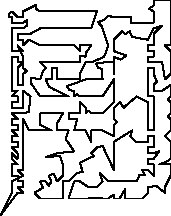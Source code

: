 unitsize(0.001cm);
// 55679.4
draw((200,400)--(0,0));
draw((0,0)--(300,400));
draw((300,400)--(400,400));
draw((400,400)--(300,500));
draw((300,500)--(400,500));
draw((400,500)--(400,600));
draw((400,600)--(300,600));
draw((300,600)--(300,700));
draw((300,700)--(200,700));
draw((200,700)--(200,800));
draw((200,800)--(200,900));
draw((200,900)--(300,900));
draw((300,900)--(200,1000));
draw((200,1000)--(200,1100));
draw((200,1100)--(300,1000));
draw((300,1000)--(300,1100));
draw((300,1100)--(200,1200));
draw((200,1200)--(300,1200));
draw((300,1200)--(300,1300));
draw((300,1300)--(200,1300));
draw((200,1300)--(200,1400));
draw((200,1400)--(300,1400));
draw((300,1400)--(200,1500));
draw((200,1500)--(300,1500));
draw((300,1500)--(300,1600));
draw((300,1600)--(200,1600));
draw((200,1600)--(200,1700));
draw((200,1700)--(300,1700));
draw((300,1700)--(200,1800));
draw((200,1800)--(300,1800));
draw((300,1800)--(400,1800));
draw((400,1800)--(500,1829));
draw((500,1829)--(530,2100));
draw((530,2100)--(400,2200));
draw((400,2200)--(400,2100));
draw((400,2100)--(400,2000));
draw((400,2000)--(400,1900));
draw((400,1900)--(300,1900));
draw((300,1900)--(200,1900));
draw((200,1900)--(200,2000));
draw((200,2000)--(300,2000));
draw((300,2000)--(300,2100));
draw((300,2100)--(200,2100));
draw((200,2100)--(300,2200));
draw((300,2200)--(200,2200));
draw((200,2200)--(200,2300));
draw((200,2300)--(200,2400));
draw((200,2400)--(200,2500));
draw((200,2500)--(200,2600));
draw((200,2600)--(200,2700));
draw((200,2700)--(200,2800));
draw((200,2800)--(300,2800));
draw((300,2800)--(300,2700));
draw((300,2700)--(400,2700));
draw((400,2700)--(300,2600));
draw((300,2600)--(300,2500));
draw((300,2500)--(300,2400));
draw((300,2400)--(300,2300));
draw((300,2300)--(400,2300));
draw((400,2300)--(400,2400));
draw((400,2400)--(400,2500));
draw((400,2500)--(469,2550));
draw((469,2550)--(400,2600));
draw((400,2600)--(400,2800));
draw((400,2800)--(300,3000));
draw((300,3000)--(400,2900));
draw((400,2900)--(300,2900));
draw((300,2900)--(200,2900));
draw((200,2900)--(200,3000));
draw((200,3000)--(200,3100));
draw((200,3100)--(200,3200));
draw((200,3200)--(200,3300));
draw((200,3300)--(300,3300));
draw((300,3300)--(400,3300));
draw((400,3300)--(469,3350));
draw((469,3350)--(469,3450));
draw((469,3450)--(400,3400));
draw((400,3400)--(300,3400));
draw((300,3400)--(200,3400));
draw((200,3400)--(200,3500));
draw((200,3500)--(150,3500));
draw((150,3500)--(150,3550));
draw((150,3550)--(200,3600));
draw((200,3600)--(300,3500));
draw((300,3500)--(400,3500));
draw((400,3500)--(400,3600));
draw((400,3600)--(620,3709));
draw((620,3709)--(620,3650));
draw((620,3650)--(700,3600));
draw((700,3600)--(800,3600));
draw((800,3600)--(900,3600));
draw((900,3600)--(1000,3600));
draw((1000,3600)--(1100,3600));
draw((1100,3600)--(1200,3600));
draw((1200,3600)--(1300,3600));
draw((1300,3600)--(1400,3600));
draw((1400,3600)--(1500,3600));
draw((1500,3600)--(1600,3600));
draw((1600,3600)--(1700,3600));
draw((1700,3600)--(1600,3300));
draw((1600,3300)--(1500,3300));
draw((1500,3300)--(1400,3300));
draw((1400,3300)--(1300,3300));
draw((1300,3300)--(1200,3300));
draw((1200,3300)--(1100,3300));
draw((1100,3300)--(1000,3300));
draw((1000,3300)--(900,3300));
draw((900,3300)--(800,3300));
draw((800,3300)--(700,3300));
draw((700,3300)--(520,3200));
draw((520,3200)--(400,3200));
draw((400,3200)--(300,3200));
draw((300,3200)--(300,3100));
draw((300,3100)--(400,3100));
draw((400,3100)--(400,3000));
draw((400,3000)--(500,3100));
draw((500,3100)--(700,3000));
draw((700,3000)--(800,3000));
draw((800,3000)--(900,3000));
draw((900,3000)--(1000,3000));
draw((1000,3000)--(1100,3000));
draw((1100,3000)--(1200,3000));
draw((1200,3000)--(1300,3000));
draw((1300,3000)--(1400,2900));
draw((1400,2900)--(1400,3000));
draw((1400,3000)--(1500,3000));
draw((1500,3000)--(1600,3000));
draw((1600,3000)--(1500,2860));
draw((1500,2860)--(1500,2800));
draw((1500,2800)--(1400,2820));
draw((1400,2820)--(1400,2700));
draw((1400,2700)--(1300,2700));
draw((1300,2700)--(1200,2700));
draw((1200,2700)--(1100,2700));
draw((1100,2700)--(1000,2700));
draw((1000,2700)--(900,2700));
draw((900,2700)--(800,2700));
draw((800,2700)--(700,2700));
draw((700,2700)--(800,2600));
draw((800,2600)--(750,2550));
draw((750,2550)--(700,2400));
draw((700,2400)--(540,2430));
draw((540,2430)--(540,2330));
draw((540,2330)--(700,2100));
draw((700,2100)--(800,2100));
draw((800,2100)--(900,2100));
draw((900,2100)--(1000,2100));
draw((1000,2100)--(1100,2100));
draw((1100,2100)--(1200,2100));
draw((1200,2100)--(950,2220));
draw((950,2220)--(850,2280));
draw((850,2280)--(800,2400));
draw((800,2400)--(900,2400));
draw((900,2400)--(910,2600));
draw((910,2600)--(1000,2600));
draw((1000,2600)--(1000,2400));
draw((1000,2400)--(1100,2400));
draw((1100,2400)--(1200,2400));
draw((1200,2400)--(1300,2400));
draw((1300,2400)--(1400,2400));
draw((1400,2400)--(1400,2500));
draw((1400,2500)--(1500,2700));
draw((1500,2700)--(1600,2700));
draw((1600,2700)--(1829,2800));
draw((1829,2800)--(1900,3000));
draw((1900,3000)--(1790,3330));
draw((1790,3330)--(1720,3409));
draw((1720,3409)--(1829,3450));
draw((1829,3450)--(1900,3520));
draw((1900,3520)--(2000,3500));
draw((2000,3500)--(2300,3500));
draw((2300,3500)--(2300,3400));
draw((2300,3400)--(2600,3400));
draw((2600,3400)--(2700,3400));
draw((2700,3400)--(2700,3500));
draw((2700,3500)--(2700,3600));
draw((2700,3600)--(2620,3650));
draw((2620,3650)--(2700,3700));
draw((2700,3700)--(2700,3800));
draw((2700,3800)--(3000,3800));
draw((3000,3800)--(3000,3700));
draw((3000,3700)--(3000,3600));
draw((3000,3600)--(3000,3500));
draw((3000,3500)--(3000,3400));
draw((3000,3400)--(3000,3300));
draw((3000,3300)--(3000,3200));
draw((3000,3200)--(3000,3100));
draw((3000,3100)--(3000,3000));
draw((3000,3000)--(2900,3000));
draw((2900,3000)--(3000,2900));
draw((3000,2900)--(3000,2800));
draw((3000,2800)--(3000,2700));
draw((3000,2700)--(3000,2600));
draw((3000,2600)--(3000,2500));
draw((3000,2500)--(2900,2400));
draw((2900,2400)--(2850,2700));
draw((2850,2700)--(2700,2700));
draw((2700,2700)--(2600,2700));
draw((2600,2700)--(2600,2800));
draw((2600,2800)--(2700,2800));
draw((2700,2800)--(2700,2900));
draw((2700,2900)--(2600,2900));
draw((2600,2900)--(2600,3000));
draw((2600,3000)--(2700,3000));
draw((2700,3000)--(2700,3100));
draw((2700,3100)--(2700,3200));
draw((2700,3200)--(2850,3350));
draw((2850,3350)--(2700,3300));
draw((2700,3300)--(2600,3100));
draw((2600,3100)--(2320,3150));
draw((2320,3150)--(2280,3250));
draw((2280,3250)--(2200,3200));
draw((2200,3200)--(2150,3250));
draw((2150,3250)--(2100,3200));
draw((2100,3200)--(2050,3150));
draw((2050,3150)--(2000,3100));
draw((2000,3100)--(2000,3000));
draw((2000,3000)--(2000,2900));
draw((2000,2900)--(2220,2820));
draw((2220,2820)--(2120,2750));
draw((2120,2750)--(2000,2800));
draw((2000,2800)--(2000,2500));
draw((2000,2500)--(2000,2600));
draw((2000,2600)--(2000,2700));
draw((2000,2700)--(1829,2700));
draw((1829,2700)--(1690,2680));
draw((1690,2680)--(1720,2610));
draw((1720,2610)--(1790,2580));
draw((1790,2580)--(1800,2400));
draw((1800,2400)--(1700,2400));
draw((1700,2400)--(1600,2400));
draw((1600,2400)--(1500,2400));
draw((1500,2400)--(1170,2280));
draw((1170,2280)--(1220,2210));
draw((1220,2210)--(1300,2200));
draw((1300,2200)--(1300,2100));
draw((1300,2100)--(1350,2140));
draw((1350,2140)--(1400,2100));
draw((1400,2100)--(1500,2100));
draw((1500,2100)--(1600,2100));
draw((1600,2100)--(1700,2100));
draw((1700,2100)--(1800,2100));
draw((1800,2100)--(2000,2400));
draw((2000,2400)--(2000,2300));
draw((2000,2300)--(2000,2200));
draw((2000,2200)--(2000,2100));
draw((2000,2100)--(2000,2000));
draw((2000,2000)--(1800,1800));
draw((1800,1800)--(1700,1800));
draw((1700,1800)--(1600,1800));
draw((1600,1800)--(1550,1850));
draw((1550,1850)--(1500,1800));
draw((1500,1800)--(1500,1900));
draw((1500,1900)--(1400,2000));
draw((1400,2000)--(1400,1800));
draw((1400,1800)--(1300,1800));
draw((1300,1800)--(1200,1800));
draw((1200,1800)--(1200,1700));
draw((1200,1700)--(1350,1700));
draw((1350,1700)--(1300,1500));
draw((1300,1500)--(1400,1500));
draw((1400,1500)--(1500,1500));
draw((1500,1500)--(1600,1300));
draw((1600,1300)--(1600,1500));
draw((1600,1500)--(1700,1500));
draw((1700,1500)--(1800,1500));
draw((1800,1500)--(2000,1400));
draw((2000,1400)--(2000,1500));
draw((2000,1500)--(2000,1600));
draw((2000,1600)--(2060,1650));
draw((2060,1650)--(2000,1700));
draw((2000,1700)--(2000,1800));
draw((2000,1800)--(2000,1900));
draw((2000,1900)--(2110,2000));
draw((2110,2000)--(2170,1900));
draw((2170,1900)--(2400,2100));
draw((2400,2100)--(2600,2000));
draw((2600,2000)--(2600,1900));
draw((2600,1900)--(2600,1800));
draw((2600,1800)--(2600,1700));
draw((2600,1700)--(2600,1600));
draw((2600,1600)--(2600,1500));
draw((2600,1500)--(2700,1500));
draw((2700,1500)--(2700,1600));
draw((2700,1600)--(2700,1700));
draw((2700,1700)--(2700,1800));
draw((2700,1800)--(2700,1900));
draw((2700,1900)--(2700,2000));
draw((2700,2000)--(2700,2100));
draw((2700,2100)--(2600,2100));
draw((2600,2100)--(2600,2200));
draw((2600,2200)--(2600,2300));
draw((2600,2300)--(2600,2400));
draw((2600,2400)--(2600,2500));
draw((2600,2500)--(2600,2600));
draw((2600,2600)--(2700,2600));
draw((2700,2600)--(2700,2500));
draw((2700,2500)--(2760,2360));
draw((2760,2360)--(2700,2300));
draw((2700,2300)--(2700,2200));
draw((2700,2200)--(2850,2200));
draw((2850,2200)--(3000,2300));
draw((3000,2300)--(3000,2200));
draw((3000,2200)--(3000,2100));
draw((3000,2100)--(2950,2050));
draw((2950,2050)--(3000,2000));
draw((3000,2000)--(3000,1900));
draw((3000,1900)--(3000,1800));
draw((3000,1800)--(2950,1750));
draw((2950,1750)--(3000,1700));
draw((3000,1700)--(3000,1600));
draw((3000,1600)--(3000,1500));
draw((3000,1500)--(2900,1400));
draw((2900,1400)--(3000,1300));
draw((3000,1300)--(3000,1200));
draw((3000,1200)--(3000,1100));
draw((3000,1100)--(3000,1000));
draw((3000,1000)--(2930,950));
draw((2930,950)--(2800,900));
draw((2800,900)--(3000,900));
draw((3000,900)--(3000,800));
draw((3000,800)--(3000,700));
draw((3000,700)--(2900,500));
draw((2900,500)--(2900,400));
draw((2900,400)--(2750,520));
draw((2750,520)--(2600,500));
draw((2600,500)--(2600,400));
draw((2600,400)--(2500,300));
draw((2500,300)--(2400,300));
draw((2400,300)--(2300,300));
draw((2300,300)--(2200,300));
draw((2200,300)--(2200,469));
draw((2200,469)--(2100,300));
draw((2100,300)--(2000,300));
draw((2000,300)--(2000,370));
draw((2000,370)--(1900,300));
draw((1900,300)--(1800,300));
draw((1800,300)--(1710,310));
draw((1710,310)--(1550,300));
draw((1550,300)--(1400,300));
draw((1400,300)--(1300,300));
draw((1300,300)--(1200,300));
draw((1200,300)--(1300,600));
draw((1300,600)--(1400,600));
draw((1400,600)--(1550,500));
draw((1550,500)--(1710,510));
draw((1710,510)--(1800,600));
draw((1800,600)--(1750,750));
draw((1750,750)--(1900,600));
draw((1900,600)--(2000,600));
draw((2000,600)--(2100,600));
draw((2100,600)--(2200,600));
draw((2200,600)--(2300,600));
draw((2300,600)--(2400,600));
draw((2400,600)--(2450,710));
draw((2450,710)--(2550,710));
draw((2550,710)--(2500,800));
draw((2500,800)--(2600,800));
draw((2600,800)--(2700,700));
draw((2700,700)--(2700,800));
draw((2700,800)--(2700,900));
draw((2700,900)--(2600,900));
draw((2600,900)--(2600,1000));
draw((2600,1000)--(2700,1000));
draw((2700,1000)--(2800,1130));
draw((2800,1130)--(2700,1100));
draw((2700,1100)--(2600,1100));
draw((2600,1100)--(2600,1200));
draw((2600,1200)--(2700,1200));
draw((2700,1200)--(2700,1300));
draw((2700,1300)--(2700,1400));
draw((2700,1400)--(2600,1400));
draw((2600,1400)--(2600,1300));
draw((2600,1300)--(2390,1300));
draw((2390,1300)--(2290,1400));
draw((2290,1400)--(2320,1500));
draw((2320,1500)--(2000,1300));
draw((2000,1300)--(2000,1200));
draw((2000,1200)--(2000,1100));
draw((2000,1100)--(2000,1000));
draw((2000,1000)--(2000,900));
draw((2000,900)--(2000,800));
draw((2000,800)--(1800,1230));
draw((1800,1230)--(1700,1200));
draw((1700,1200)--(1600,1100));
draw((1600,1100)--(1650,1050));
draw((1650,1050)--(1400,930));
draw((1400,930)--(1450,770));
draw((1450,770)--(1350,750));
draw((1350,750)--(1300,700));
draw((1300,700)--(1200,600));
draw((1200,600)--(1100,600));
draw((1100,600)--(1100,300));
draw((1100,300)--(1000,300));
draw((1000,300)--(900,300));
draw((900,300)--(800,300));
draw((800,300)--(700,300));
draw((700,300)--(600,400));
draw((600,400)--(750,490));
draw((750,490)--(700,600));
draw((700,600)--(800,600));
draw((800,600)--(850,520));
draw((850,520)--(900,600));
draw((900,600)--(850,700));
draw((850,700)--(939,740));
draw((939,740)--(1000,600));
draw((1000,600)--(1100,700));
draw((1100,700)--(1100,900));
draw((1100,900)--(1050,1050));
draw((1050,1050)--(800,1030));
draw((800,1030)--(1000,1100));
draw((1000,1100)--(1300,1130));
draw((1300,1130)--(1150,1350));
draw((1150,1350)--(1200,1500));
draw((1200,1500)--(1100,1500));
draw((1100,1500)--(1000,1500));
draw((1000,1500)--(1000,1629));
draw((1000,1629)--(1100,1800));
draw((1100,1800)--(1000,1800));
draw((1000,1800)--(900,1800));
draw((900,1800)--(800,1800));
draw((800,1800)--(700,1800));
draw((700,1800)--(700,1600));
draw((700,1600)--(900,1500));
draw((900,1500)--(800,1500));
draw((800,1500)--(700,1500));
draw((700,1500)--(500,1500));
draw((500,1500)--(400,1700));
draw((400,1700)--(400,1600));
draw((400,1600)--(400,1500));
draw((400,1500)--(400,1400));
draw((400,1400)--(400,1300));
draw((400,1300)--(400,1200));
draw((400,1200)--(400,1100));
draw((400,1100)--(400,1000));
draw((400,1000)--(400,900));
draw((400,900)--(400,800));
draw((400,800)--(300,800));
draw((300,800)--(400,700));
draw((400,700)--(200,600));
draw((200,600)--(200,500));
draw((200,500)--(200,400));
